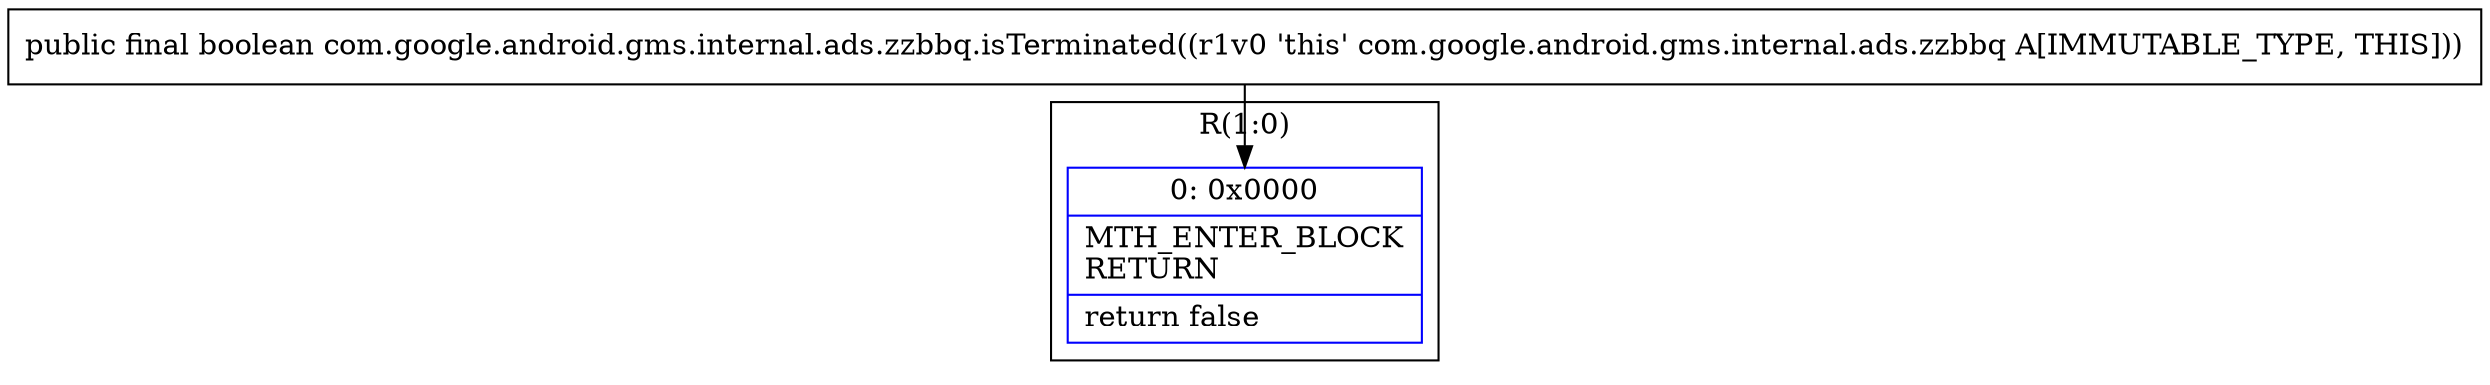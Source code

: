 digraph "CFG forcom.google.android.gms.internal.ads.zzbbq.isTerminated()Z" {
subgraph cluster_Region_2083891701 {
label = "R(1:0)";
node [shape=record,color=blue];
Node_0 [shape=record,label="{0\:\ 0x0000|MTH_ENTER_BLOCK\lRETURN\l|return false\l}"];
}
MethodNode[shape=record,label="{public final boolean com.google.android.gms.internal.ads.zzbbq.isTerminated((r1v0 'this' com.google.android.gms.internal.ads.zzbbq A[IMMUTABLE_TYPE, THIS])) }"];
MethodNode -> Node_0;
}


